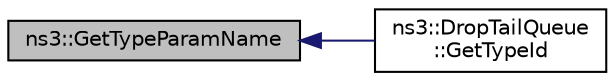 digraph "ns3::GetTypeParamName"
{
  edge [fontname="Helvetica",fontsize="10",labelfontname="Helvetica",labelfontsize="10"];
  node [fontname="Helvetica",fontsize="10",shape=record];
  rankdir="LR";
  Node1 [label="ns3::GetTypeParamName",height=0.2,width=0.4,color="black", fillcolor="grey75", style="filled", fontcolor="black"];
  Node1 -> Node2 [dir="back",color="midnightblue",fontsize="10",style="solid"];
  Node2 [label="ns3::DropTailQueue\l::GetTypeId",height=0.2,width=0.4,color="black", fillcolor="white", style="filled",URL="$d8/dc9/classns3_1_1DropTailQueue.html#a642ecdfd3ab073765d98b4cba55d435a",tooltip="Get the type ID. "];
}
